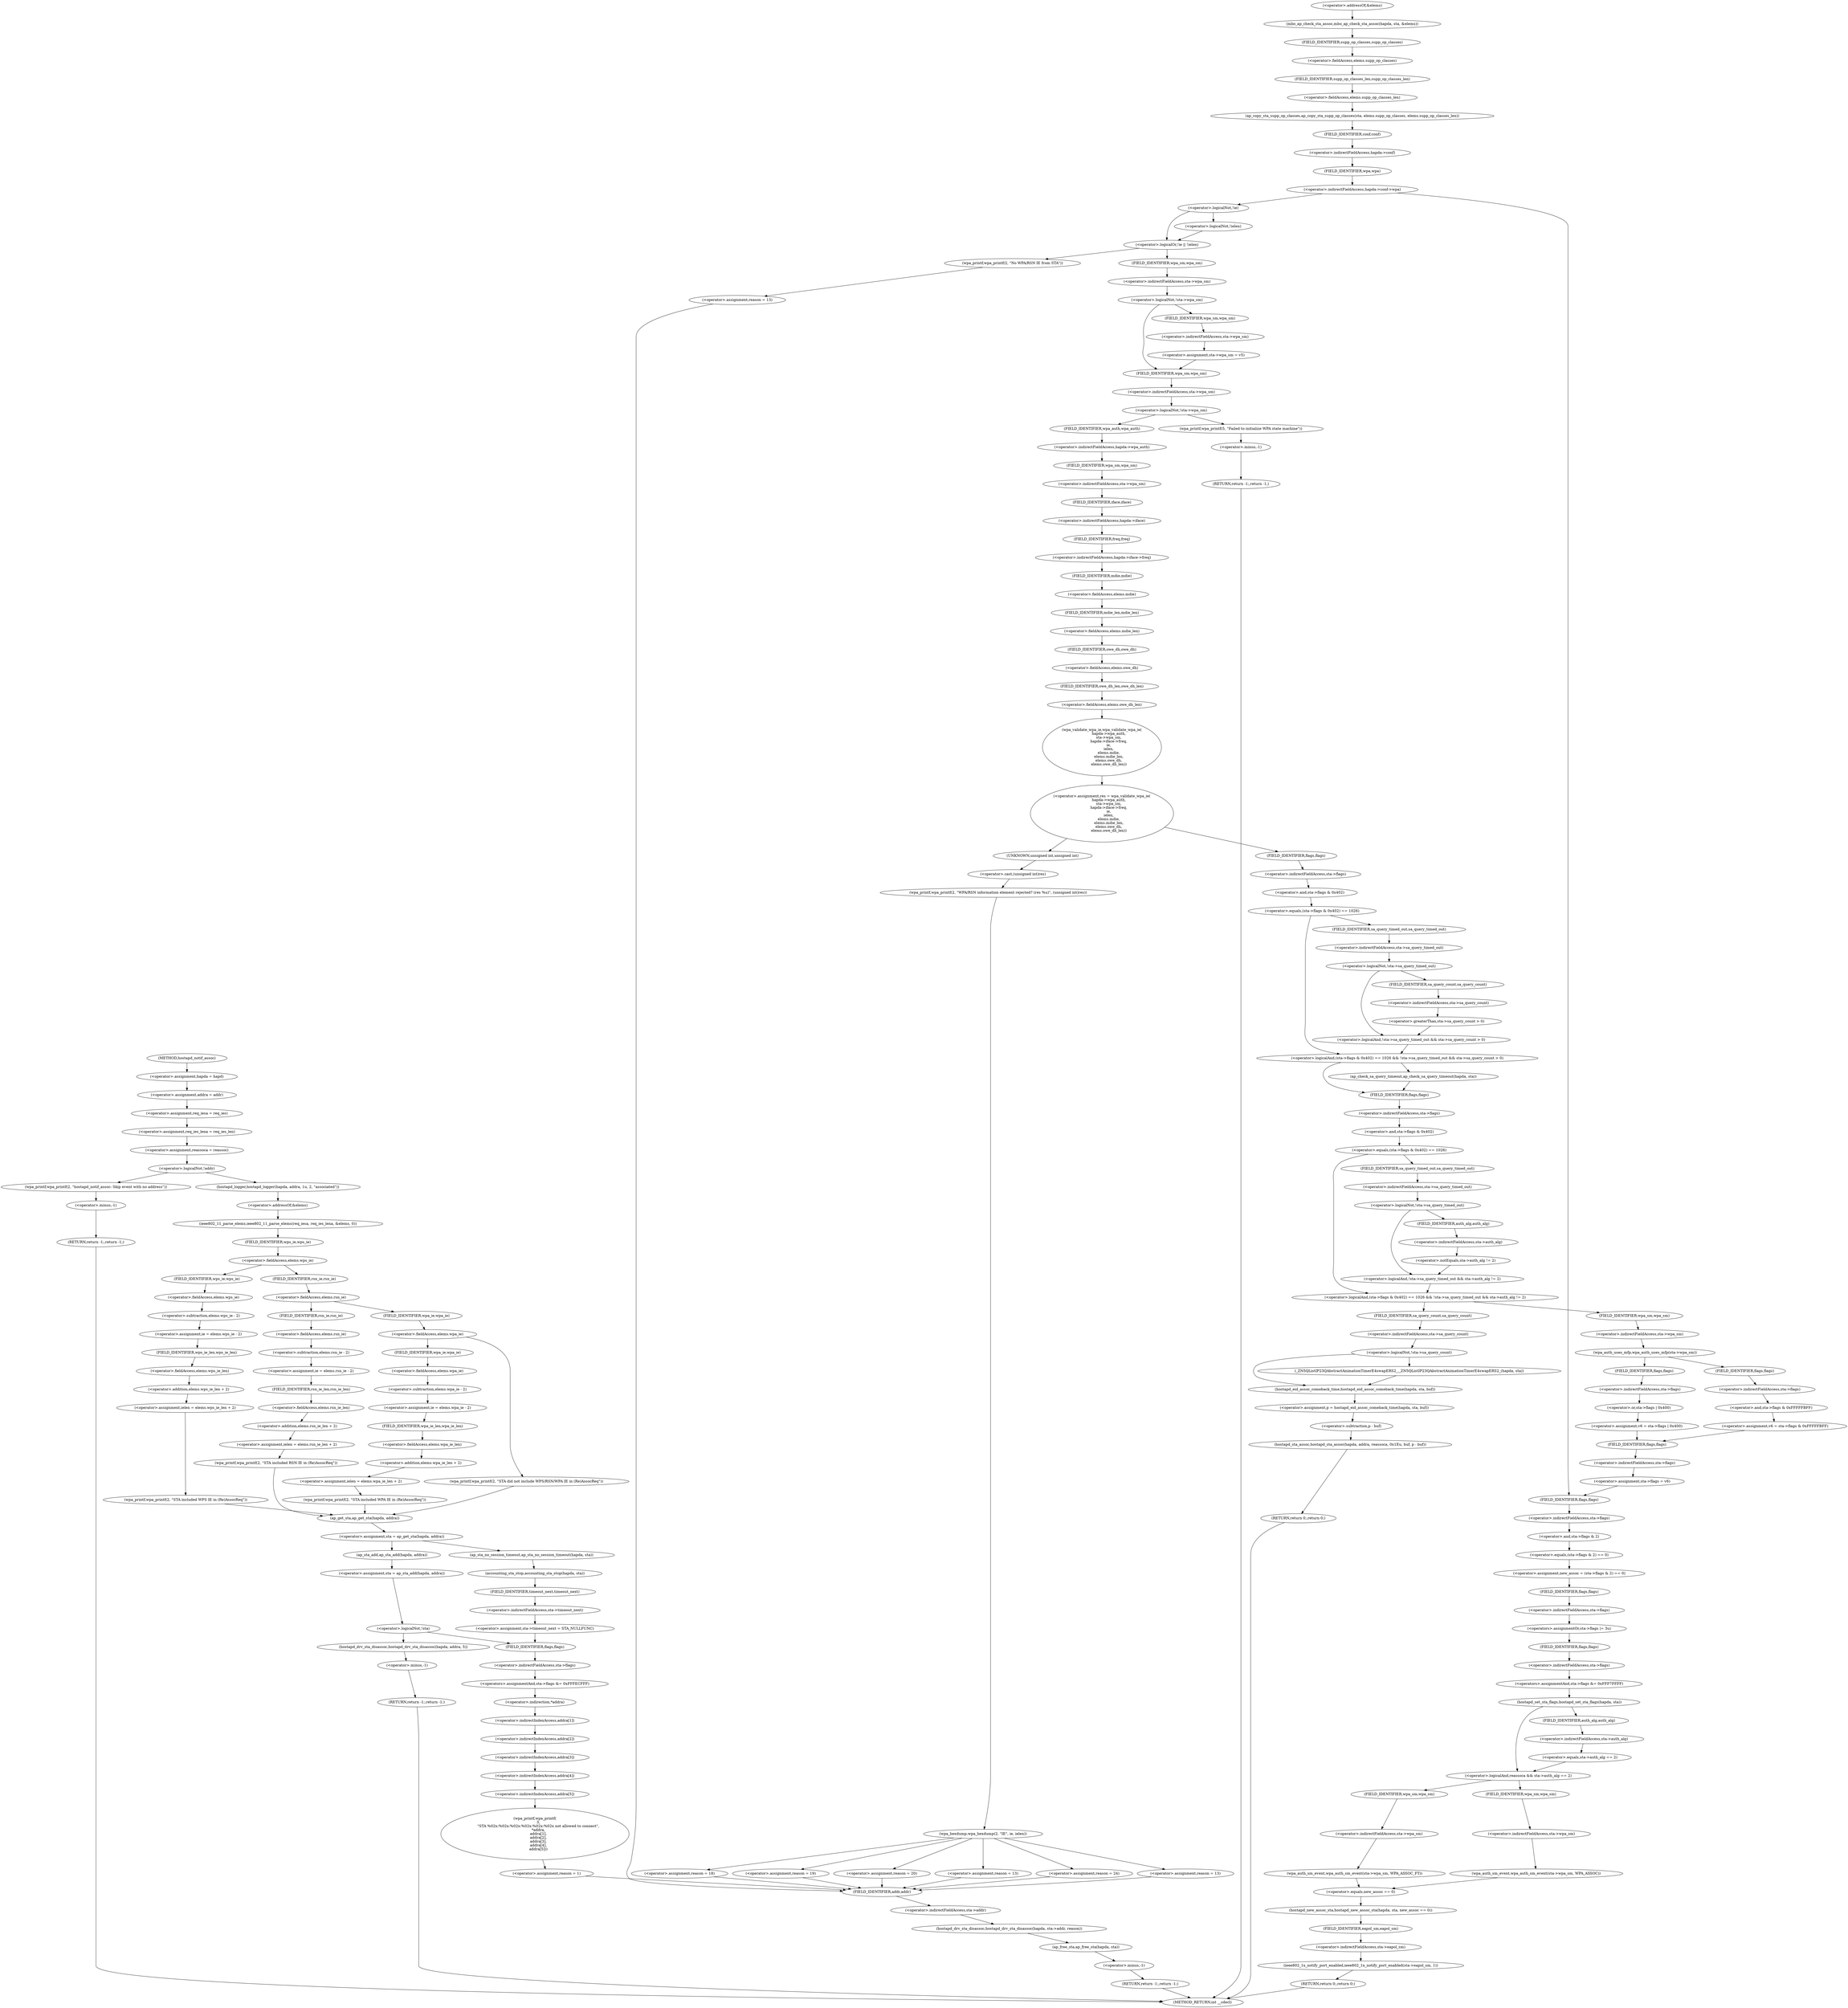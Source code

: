 digraph hostapd_notif_assoc {  
"1000140" [label = "(<operator>.assignment,hapda = hapd)" ]
"1000143" [label = "(<operator>.assignment,addra = addr)" ]
"1000146" [label = "(<operator>.assignment,req_iesa = req_ies)" ]
"1000149" [label = "(<operator>.assignment,req_ies_lena = req_ies_len)" ]
"1000152" [label = "(<operator>.assignment,reassoca = reassoc)" ]
"1000156" [label = "(<operator>.logicalNot,!addr)" ]
"1000159" [label = "(wpa_printf,wpa_printf(2, \"hostapd_notif_assoc: Skip event with no address\"))" ]
"1000162" [label = "(RETURN,return -1;,return -1;)" ]
"1000163" [label = "(<operator>.minus,-1)" ]
"1000165" [label = "(hostapd_logger,hostapd_logger(hapda, addra, 1u, 2, \"associated\"))" ]
"1000171" [label = "(ieee802_11_parse_elems,ieee802_11_parse_elems(req_iesa, req_ies_lena, &elems, 0))" ]
"1000174" [label = "(<operator>.addressOf,&elems)" ]
"1000178" [label = "(<operator>.fieldAccess,elems.wps_ie)" ]
"1000180" [label = "(FIELD_IDENTIFIER,wps_ie,wps_ie)" ]
"1000182" [label = "(<operator>.assignment,ie = elems.wps_ie - 2)" ]
"1000184" [label = "(<operator>.subtraction,elems.wps_ie - 2)" ]
"1000185" [label = "(<operator>.fieldAccess,elems.wps_ie)" ]
"1000187" [label = "(FIELD_IDENTIFIER,wps_ie,wps_ie)" ]
"1000189" [label = "(<operator>.assignment,ielen = elems.wps_ie_len + 2)" ]
"1000191" [label = "(<operator>.addition,elems.wps_ie_len + 2)" ]
"1000192" [label = "(<operator>.fieldAccess,elems.wps_ie_len)" ]
"1000194" [label = "(FIELD_IDENTIFIER,wps_ie_len,wps_ie_len)" ]
"1000196" [label = "(wpa_printf,wpa_printf(2, \"STA included WPS IE in (Re)AssocReq\"))" ]
"1000201" [label = "(<operator>.fieldAccess,elems.rsn_ie)" ]
"1000203" [label = "(FIELD_IDENTIFIER,rsn_ie,rsn_ie)" ]
"1000205" [label = "(<operator>.assignment,ie = elems.rsn_ie - 2)" ]
"1000207" [label = "(<operator>.subtraction,elems.rsn_ie - 2)" ]
"1000208" [label = "(<operator>.fieldAccess,elems.rsn_ie)" ]
"1000210" [label = "(FIELD_IDENTIFIER,rsn_ie,rsn_ie)" ]
"1000212" [label = "(<operator>.assignment,ielen = elems.rsn_ie_len + 2)" ]
"1000214" [label = "(<operator>.addition,elems.rsn_ie_len + 2)" ]
"1000215" [label = "(<operator>.fieldAccess,elems.rsn_ie_len)" ]
"1000217" [label = "(FIELD_IDENTIFIER,rsn_ie_len,rsn_ie_len)" ]
"1000219" [label = "(wpa_printf,wpa_printf(2, \"STA included RSN IE in (Re)AssocReq\"))" ]
"1000224" [label = "(<operator>.fieldAccess,elems.wpa_ie)" ]
"1000226" [label = "(FIELD_IDENTIFIER,wpa_ie,wpa_ie)" ]
"1000228" [label = "(<operator>.assignment,ie = elems.wpa_ie - 2)" ]
"1000230" [label = "(<operator>.subtraction,elems.wpa_ie - 2)" ]
"1000231" [label = "(<operator>.fieldAccess,elems.wpa_ie)" ]
"1000233" [label = "(FIELD_IDENTIFIER,wpa_ie,wpa_ie)" ]
"1000235" [label = "(<operator>.assignment,ielen = elems.wpa_ie_len + 2)" ]
"1000237" [label = "(<operator>.addition,elems.wpa_ie_len + 2)" ]
"1000238" [label = "(<operator>.fieldAccess,elems.wpa_ie_len)" ]
"1000240" [label = "(FIELD_IDENTIFIER,wpa_ie_len,wpa_ie_len)" ]
"1000242" [label = "(wpa_printf,wpa_printf(2, \"STA included WPA IE in (Re)AssocReq\"))" ]
"1000249" [label = "(wpa_printf,wpa_printf(2, \"STA did not include WPS/RSN/WPA IE in (Re)AssocReq\"))" ]
"1000252" [label = "(<operator>.assignment,sta = ap_get_sta(hapda, addra))" ]
"1000254" [label = "(ap_get_sta,ap_get_sta(hapda, addra))" ]
"1000260" [label = "(ap_sta_no_session_timeout,ap_sta_no_session_timeout(hapda, sta))" ]
"1000263" [label = "(accounting_sta_stop,accounting_sta_stop(hapda, sta))" ]
"1000266" [label = "(<operator>.assignment,sta->timeout_next = STA_NULLFUNC)" ]
"1000267" [label = "(<operator>.indirectFieldAccess,sta->timeout_next)" ]
"1000269" [label = "(FIELD_IDENTIFIER,timeout_next,timeout_next)" ]
"1000273" [label = "(<operator>.assignment,sta = ap_sta_add(hapda, addra))" ]
"1000275" [label = "(ap_sta_add,ap_sta_add(hapda, addra))" ]
"1000279" [label = "(<operator>.logicalNot,!sta)" ]
"1000282" [label = "(hostapd_drv_sta_disassoc,hostapd_drv_sta_disassoc(hapda, addra, 5))" ]
"1000286" [label = "(RETURN,return -1;,return -1;)" ]
"1000287" [label = "(<operator>.minus,-1)" ]
"1000289" [label = "(<operators>.assignmentAnd,sta->flags &= 0xFFFECFFF)" ]
"1000290" [label = "(<operator>.indirectFieldAccess,sta->flags)" ]
"1000292" [label = "(FIELD_IDENTIFIER,flags,flags)" ]
"1000295" [label = "(wpa_printf,wpa_printf(\n      3,\n      \"STA %02x:%02x:%02x:%02x:%02x:%02x not allowed to connect\",\n      *addra,\n      addra[1],\n      addra[2],\n      addra[3],\n      addra[4],\n      addra[5]))" ]
"1000298" [label = "(<operator>.indirection,*addra)" ]
"1000300" [label = "(<operator>.indirectIndexAccess,addra[1])" ]
"1000303" [label = "(<operator>.indirectIndexAccess,addra[2])" ]
"1000306" [label = "(<operator>.indirectIndexAccess,addra[3])" ]
"1000309" [label = "(<operator>.indirectIndexAccess,addra[4])" ]
"1000312" [label = "(<operator>.indirectIndexAccess,addra[5])" ]
"1000315" [label = "(<operator>.assignment,reason = 1)" ]
"1000319" [label = "(hostapd_drv_sta_disassoc,hostapd_drv_sta_disassoc(hapda, sta->addr, reason))" ]
"1000321" [label = "(<operator>.indirectFieldAccess,sta->addr)" ]
"1000323" [label = "(FIELD_IDENTIFIER,addr,addr)" ]
"1000325" [label = "(ap_free_sta,ap_free_sta(hapda, sta))" ]
"1000328" [label = "(RETURN,return -1;,return -1;)" ]
"1000329" [label = "(<operator>.minus,-1)" ]
"1000331" [label = "(mbo_ap_check_sta_assoc,mbo_ap_check_sta_assoc(hapda, sta, &elems))" ]
"1000334" [label = "(<operator>.addressOf,&elems)" ]
"1000336" [label = "(ap_copy_sta_supp_op_classes,ap_copy_sta_supp_op_classes(sta, elems.supp_op_classes, elems.supp_op_classes_len))" ]
"1000338" [label = "(<operator>.fieldAccess,elems.supp_op_classes)" ]
"1000340" [label = "(FIELD_IDENTIFIER,supp_op_classes,supp_op_classes)" ]
"1000341" [label = "(<operator>.fieldAccess,elems.supp_op_classes_len)" ]
"1000343" [label = "(FIELD_IDENTIFIER,supp_op_classes_len,supp_op_classes_len)" ]
"1000345" [label = "(<operator>.indirectFieldAccess,hapda->conf->wpa)" ]
"1000346" [label = "(<operator>.indirectFieldAccess,hapda->conf)" ]
"1000348" [label = "(FIELD_IDENTIFIER,conf,conf)" ]
"1000349" [label = "(FIELD_IDENTIFIER,wpa,wpa)" ]
"1000352" [label = "(<operator>.logicalOr,!ie || !ielen)" ]
"1000353" [label = "(<operator>.logicalNot,!ie)" ]
"1000355" [label = "(<operator>.logicalNot,!ielen)" ]
"1000358" [label = "(wpa_printf,wpa_printf(2, \"No WPA/RSN IE from STA\"))" ]
"1000361" [label = "(<operator>.assignment,reason = 13)" ]
"1000366" [label = "(<operator>.logicalNot,!sta->wpa_sm)" ]
"1000367" [label = "(<operator>.indirectFieldAccess,sta->wpa_sm)" ]
"1000369" [label = "(FIELD_IDENTIFIER,wpa_sm,wpa_sm)" ]
"1000371" [label = "(<operator>.assignment,sta->wpa_sm = v5)" ]
"1000372" [label = "(<operator>.indirectFieldAccess,sta->wpa_sm)" ]
"1000374" [label = "(FIELD_IDENTIFIER,wpa_sm,wpa_sm)" ]
"1000377" [label = "(<operator>.logicalNot,!sta->wpa_sm)" ]
"1000378" [label = "(<operator>.indirectFieldAccess,sta->wpa_sm)" ]
"1000380" [label = "(FIELD_IDENTIFIER,wpa_sm,wpa_sm)" ]
"1000382" [label = "(wpa_printf,wpa_printf(5, \"Failed to initialize WPA state machine\"))" ]
"1000385" [label = "(RETURN,return -1;,return -1;)" ]
"1000386" [label = "(<operator>.minus,-1)" ]
"1000388" [label = "(<operator>.assignment,res = wpa_validate_wpa_ie(\n            hapda->wpa_auth,\n            sta->wpa_sm,\n            hapda->iface->freq,\n            ie,\n            ielen,\n            elems.mdie,\n            elems.mdie_len,\n            elems.owe_dh,\n            elems.owe_dh_len))" ]
"1000390" [label = "(wpa_validate_wpa_ie,wpa_validate_wpa_ie(\n            hapda->wpa_auth,\n            sta->wpa_sm,\n            hapda->iface->freq,\n            ie,\n            ielen,\n            elems.mdie,\n            elems.mdie_len,\n            elems.owe_dh,\n            elems.owe_dh_len))" ]
"1000391" [label = "(<operator>.indirectFieldAccess,hapda->wpa_auth)" ]
"1000393" [label = "(FIELD_IDENTIFIER,wpa_auth,wpa_auth)" ]
"1000394" [label = "(<operator>.indirectFieldAccess,sta->wpa_sm)" ]
"1000396" [label = "(FIELD_IDENTIFIER,wpa_sm,wpa_sm)" ]
"1000397" [label = "(<operator>.indirectFieldAccess,hapda->iface->freq)" ]
"1000398" [label = "(<operator>.indirectFieldAccess,hapda->iface)" ]
"1000400" [label = "(FIELD_IDENTIFIER,iface,iface)" ]
"1000401" [label = "(FIELD_IDENTIFIER,freq,freq)" ]
"1000404" [label = "(<operator>.fieldAccess,elems.mdie)" ]
"1000406" [label = "(FIELD_IDENTIFIER,mdie,mdie)" ]
"1000407" [label = "(<operator>.fieldAccess,elems.mdie_len)" ]
"1000409" [label = "(FIELD_IDENTIFIER,mdie_len,mdie_len)" ]
"1000410" [label = "(<operator>.fieldAccess,elems.owe_dh)" ]
"1000412" [label = "(FIELD_IDENTIFIER,owe_dh,owe_dh)" ]
"1000413" [label = "(<operator>.fieldAccess,elems.owe_dh_len)" ]
"1000415" [label = "(FIELD_IDENTIFIER,owe_dh_len,owe_dh_len)" ]
"1000419" [label = "(wpa_printf,wpa_printf(2, \"WPA/RSN information element rejected? (res %u)\", (unsigned int)res))" ]
"1000422" [label = "(<operator>.cast,(unsigned int)res)" ]
"1000423" [label = "(UNKNOWN,unsigned int,unsigned int)" ]
"1000425" [label = "(wpa_hexdump,wpa_hexdump(2, \"IE\", ie, ielen))" ]
"1000434" [label = "(<operator>.assignment,reason = 18)" ]
"1000439" [label = "(<operator>.assignment,reason = 19)" ]
"1000444" [label = "(<operator>.assignment,reason = 20)" ]
"1000449" [label = "(<operator>.assignment,reason = 13)" ]
"1000454" [label = "(<operator>.assignment,reason = 24)" ]
"1000459" [label = "(<operator>.assignment,reason = 13)" ]
"1000465" [label = "(<operator>.logicalAnd,(sta->flags & 0x402) == 1026 && !sta->sa_query_timed_out && sta->sa_query_count > 0)" ]
"1000466" [label = "(<operator>.equals,(sta->flags & 0x402) == 1026)" ]
"1000467" [label = "(<operator>.and,sta->flags & 0x402)" ]
"1000468" [label = "(<operator>.indirectFieldAccess,sta->flags)" ]
"1000470" [label = "(FIELD_IDENTIFIER,flags,flags)" ]
"1000473" [label = "(<operator>.logicalAnd,!sta->sa_query_timed_out && sta->sa_query_count > 0)" ]
"1000474" [label = "(<operator>.logicalNot,!sta->sa_query_timed_out)" ]
"1000475" [label = "(<operator>.indirectFieldAccess,sta->sa_query_timed_out)" ]
"1000477" [label = "(FIELD_IDENTIFIER,sa_query_timed_out,sa_query_timed_out)" ]
"1000478" [label = "(<operator>.greaterThan,sta->sa_query_count > 0)" ]
"1000479" [label = "(<operator>.indirectFieldAccess,sta->sa_query_count)" ]
"1000481" [label = "(FIELD_IDENTIFIER,sa_query_count,sa_query_count)" ]
"1000483" [label = "(ap_check_sa_query_timeout,ap_check_sa_query_timeout(hapda, sta))" ]
"1000487" [label = "(<operator>.logicalAnd,(sta->flags & 0x402) == 1026 && !sta->sa_query_timed_out && sta->auth_alg != 2)" ]
"1000488" [label = "(<operator>.equals,(sta->flags & 0x402) == 1026)" ]
"1000489" [label = "(<operator>.and,sta->flags & 0x402)" ]
"1000490" [label = "(<operator>.indirectFieldAccess,sta->flags)" ]
"1000492" [label = "(FIELD_IDENTIFIER,flags,flags)" ]
"1000495" [label = "(<operator>.logicalAnd,!sta->sa_query_timed_out && sta->auth_alg != 2)" ]
"1000496" [label = "(<operator>.logicalNot,!sta->sa_query_timed_out)" ]
"1000497" [label = "(<operator>.indirectFieldAccess,sta->sa_query_timed_out)" ]
"1000499" [label = "(FIELD_IDENTIFIER,sa_query_timed_out,sa_query_timed_out)" ]
"1000500" [label = "(<operator>.notEquals,sta->auth_alg != 2)" ]
"1000501" [label = "(<operator>.indirectFieldAccess,sta->auth_alg)" ]
"1000503" [label = "(FIELD_IDENTIFIER,auth_alg,auth_alg)" ]
"1000507" [label = "(<operator>.logicalNot,!sta->sa_query_count)" ]
"1000508" [label = "(<operator>.indirectFieldAccess,sta->sa_query_count)" ]
"1000510" [label = "(FIELD_IDENTIFIER,sa_query_count,sa_query_count)" ]
"1000511" [label = "(_ZN5QListIP23QAbstractAnimationTimerE4swapERS2_,_ZN5QListIP23QAbstractAnimationTimerE4swapERS2_(hapda, sta))" ]
"1000514" [label = "(<operator>.assignment,p = hostapd_eid_assoc_comeback_time(hapda, sta, buf))" ]
"1000516" [label = "(hostapd_eid_assoc_comeback_time,hostapd_eid_assoc_comeback_time(hapda, sta, buf))" ]
"1000520" [label = "(hostapd_sta_assoc,hostapd_sta_assoc(hapda, addra, reassoca, 0x1Eu, buf, p - buf))" ]
"1000526" [label = "(<operator>.subtraction,p - buf)" ]
"1000529" [label = "(RETURN,return 0;,return 0;)" ]
"1000532" [label = "(wpa_auth_uses_mfp,wpa_auth_uses_mfp(sta->wpa_sm))" ]
"1000533" [label = "(<operator>.indirectFieldAccess,sta->wpa_sm)" ]
"1000535" [label = "(FIELD_IDENTIFIER,wpa_sm,wpa_sm)" ]
"1000536" [label = "(<operator>.assignment,v6 = sta->flags | 0x400)" ]
"1000538" [label = "(<operator>.or,sta->flags | 0x400)" ]
"1000539" [label = "(<operator>.indirectFieldAccess,sta->flags)" ]
"1000541" [label = "(FIELD_IDENTIFIER,flags,flags)" ]
"1000544" [label = "(<operator>.assignment,v6 = sta->flags & 0xFFFFFBFF)" ]
"1000546" [label = "(<operator>.and,sta->flags & 0xFFFFFBFF)" ]
"1000547" [label = "(<operator>.indirectFieldAccess,sta->flags)" ]
"1000549" [label = "(FIELD_IDENTIFIER,flags,flags)" ]
"1000551" [label = "(<operator>.assignment,sta->flags = v6)" ]
"1000552" [label = "(<operator>.indirectFieldAccess,sta->flags)" ]
"1000554" [label = "(FIELD_IDENTIFIER,flags,flags)" ]
"1000556" [label = "(<operator>.assignment,new_assoc = (sta->flags & 2) == 0)" ]
"1000558" [label = "(<operator>.equals,(sta->flags & 2) == 0)" ]
"1000559" [label = "(<operator>.and,sta->flags & 2)" ]
"1000560" [label = "(<operator>.indirectFieldAccess,sta->flags)" ]
"1000562" [label = "(FIELD_IDENTIFIER,flags,flags)" ]
"1000565" [label = "(<operators>.assignmentOr,sta->flags |= 3u)" ]
"1000566" [label = "(<operator>.indirectFieldAccess,sta->flags)" ]
"1000568" [label = "(FIELD_IDENTIFIER,flags,flags)" ]
"1000570" [label = "(<operators>.assignmentAnd,sta->flags &= 0xFFF7FFFF)" ]
"1000571" [label = "(<operator>.indirectFieldAccess,sta->flags)" ]
"1000573" [label = "(FIELD_IDENTIFIER,flags,flags)" ]
"1000575" [label = "(hostapd_set_sta_flags,hostapd_set_sta_flags(hapda, sta))" ]
"1000579" [label = "(<operator>.logicalAnd,reassoca && sta->auth_alg == 2)" ]
"1000581" [label = "(<operator>.equals,sta->auth_alg == 2)" ]
"1000582" [label = "(<operator>.indirectFieldAccess,sta->auth_alg)" ]
"1000584" [label = "(FIELD_IDENTIFIER,auth_alg,auth_alg)" ]
"1000586" [label = "(wpa_auth_sm_event,wpa_auth_sm_event(sta->wpa_sm, WPA_ASSOC_FT))" ]
"1000587" [label = "(<operator>.indirectFieldAccess,sta->wpa_sm)" ]
"1000589" [label = "(FIELD_IDENTIFIER,wpa_sm,wpa_sm)" ]
"1000592" [label = "(wpa_auth_sm_event,wpa_auth_sm_event(sta->wpa_sm, WPA_ASSOC))" ]
"1000593" [label = "(<operator>.indirectFieldAccess,sta->wpa_sm)" ]
"1000595" [label = "(FIELD_IDENTIFIER,wpa_sm,wpa_sm)" ]
"1000597" [label = "(hostapd_new_assoc_sta,hostapd_new_assoc_sta(hapda, sta, new_assoc == 0))" ]
"1000600" [label = "(<operator>.equals,new_assoc == 0)" ]
"1000603" [label = "(ieee802_1x_notify_port_enabled,ieee802_1x_notify_port_enabled(sta->eapol_sm, 1))" ]
"1000604" [label = "(<operator>.indirectFieldAccess,sta->eapol_sm)" ]
"1000606" [label = "(FIELD_IDENTIFIER,eapol_sm,eapol_sm)" ]
"1000608" [label = "(RETURN,return 0;,return 0;)" ]
"1000117" [label = "(METHOD,hostapd_notif_assoc)" ]
"1000610" [label = "(METHOD_RETURN,int __cdecl)" ]
  "1000140" -> "1000143" 
  "1000143" -> "1000146" 
  "1000146" -> "1000149" 
  "1000149" -> "1000152" 
  "1000152" -> "1000156" 
  "1000156" -> "1000159" 
  "1000156" -> "1000165" 
  "1000159" -> "1000163" 
  "1000162" -> "1000610" 
  "1000163" -> "1000162" 
  "1000165" -> "1000174" 
  "1000171" -> "1000180" 
  "1000174" -> "1000171" 
  "1000178" -> "1000187" 
  "1000178" -> "1000203" 
  "1000180" -> "1000178" 
  "1000182" -> "1000194" 
  "1000184" -> "1000182" 
  "1000185" -> "1000184" 
  "1000187" -> "1000185" 
  "1000189" -> "1000196" 
  "1000191" -> "1000189" 
  "1000192" -> "1000191" 
  "1000194" -> "1000192" 
  "1000196" -> "1000254" 
  "1000201" -> "1000210" 
  "1000201" -> "1000226" 
  "1000203" -> "1000201" 
  "1000205" -> "1000217" 
  "1000207" -> "1000205" 
  "1000208" -> "1000207" 
  "1000210" -> "1000208" 
  "1000212" -> "1000219" 
  "1000214" -> "1000212" 
  "1000215" -> "1000214" 
  "1000217" -> "1000215" 
  "1000219" -> "1000254" 
  "1000224" -> "1000233" 
  "1000224" -> "1000249" 
  "1000226" -> "1000224" 
  "1000228" -> "1000240" 
  "1000230" -> "1000228" 
  "1000231" -> "1000230" 
  "1000233" -> "1000231" 
  "1000235" -> "1000242" 
  "1000237" -> "1000235" 
  "1000238" -> "1000237" 
  "1000240" -> "1000238" 
  "1000242" -> "1000254" 
  "1000249" -> "1000254" 
  "1000252" -> "1000260" 
  "1000252" -> "1000275" 
  "1000254" -> "1000252" 
  "1000260" -> "1000263" 
  "1000263" -> "1000269" 
  "1000266" -> "1000292" 
  "1000267" -> "1000266" 
  "1000269" -> "1000267" 
  "1000273" -> "1000279" 
  "1000275" -> "1000273" 
  "1000279" -> "1000282" 
  "1000279" -> "1000292" 
  "1000282" -> "1000287" 
  "1000286" -> "1000610" 
  "1000287" -> "1000286" 
  "1000289" -> "1000298" 
  "1000290" -> "1000289" 
  "1000292" -> "1000290" 
  "1000295" -> "1000315" 
  "1000298" -> "1000300" 
  "1000300" -> "1000303" 
  "1000303" -> "1000306" 
  "1000306" -> "1000309" 
  "1000309" -> "1000312" 
  "1000312" -> "1000295" 
  "1000315" -> "1000323" 
  "1000319" -> "1000325" 
  "1000321" -> "1000319" 
  "1000323" -> "1000321" 
  "1000325" -> "1000329" 
  "1000328" -> "1000610" 
  "1000329" -> "1000328" 
  "1000331" -> "1000340" 
  "1000334" -> "1000331" 
  "1000336" -> "1000348" 
  "1000338" -> "1000343" 
  "1000340" -> "1000338" 
  "1000341" -> "1000336" 
  "1000343" -> "1000341" 
  "1000345" -> "1000353" 
  "1000345" -> "1000562" 
  "1000346" -> "1000349" 
  "1000348" -> "1000346" 
  "1000349" -> "1000345" 
  "1000352" -> "1000358" 
  "1000352" -> "1000369" 
  "1000353" -> "1000352" 
  "1000353" -> "1000355" 
  "1000355" -> "1000352" 
  "1000358" -> "1000361" 
  "1000361" -> "1000323" 
  "1000366" -> "1000374" 
  "1000366" -> "1000380" 
  "1000367" -> "1000366" 
  "1000369" -> "1000367" 
  "1000371" -> "1000380" 
  "1000372" -> "1000371" 
  "1000374" -> "1000372" 
  "1000377" -> "1000382" 
  "1000377" -> "1000393" 
  "1000378" -> "1000377" 
  "1000380" -> "1000378" 
  "1000382" -> "1000386" 
  "1000385" -> "1000610" 
  "1000386" -> "1000385" 
  "1000388" -> "1000423" 
  "1000388" -> "1000470" 
  "1000390" -> "1000388" 
  "1000391" -> "1000396" 
  "1000393" -> "1000391" 
  "1000394" -> "1000400" 
  "1000396" -> "1000394" 
  "1000397" -> "1000406" 
  "1000398" -> "1000401" 
  "1000400" -> "1000398" 
  "1000401" -> "1000397" 
  "1000404" -> "1000409" 
  "1000406" -> "1000404" 
  "1000407" -> "1000412" 
  "1000409" -> "1000407" 
  "1000410" -> "1000415" 
  "1000412" -> "1000410" 
  "1000413" -> "1000390" 
  "1000415" -> "1000413" 
  "1000419" -> "1000425" 
  "1000422" -> "1000419" 
  "1000423" -> "1000422" 
  "1000425" -> "1000434" 
  "1000425" -> "1000439" 
  "1000425" -> "1000444" 
  "1000425" -> "1000449" 
  "1000425" -> "1000454" 
  "1000425" -> "1000459" 
  "1000434" -> "1000323" 
  "1000439" -> "1000323" 
  "1000444" -> "1000323" 
  "1000449" -> "1000323" 
  "1000454" -> "1000323" 
  "1000459" -> "1000323" 
  "1000465" -> "1000483" 
  "1000465" -> "1000492" 
  "1000466" -> "1000465" 
  "1000466" -> "1000477" 
  "1000467" -> "1000466" 
  "1000468" -> "1000467" 
  "1000470" -> "1000468" 
  "1000473" -> "1000465" 
  "1000474" -> "1000473" 
  "1000474" -> "1000481" 
  "1000475" -> "1000474" 
  "1000477" -> "1000475" 
  "1000478" -> "1000473" 
  "1000479" -> "1000478" 
  "1000481" -> "1000479" 
  "1000483" -> "1000492" 
  "1000487" -> "1000510" 
  "1000487" -> "1000535" 
  "1000488" -> "1000487" 
  "1000488" -> "1000499" 
  "1000489" -> "1000488" 
  "1000490" -> "1000489" 
  "1000492" -> "1000490" 
  "1000495" -> "1000487" 
  "1000496" -> "1000495" 
  "1000496" -> "1000503" 
  "1000497" -> "1000496" 
  "1000499" -> "1000497" 
  "1000500" -> "1000495" 
  "1000501" -> "1000500" 
  "1000503" -> "1000501" 
  "1000507" -> "1000511" 
  "1000507" -> "1000516" 
  "1000508" -> "1000507" 
  "1000510" -> "1000508" 
  "1000511" -> "1000516" 
  "1000514" -> "1000526" 
  "1000516" -> "1000514" 
  "1000520" -> "1000529" 
  "1000526" -> "1000520" 
  "1000529" -> "1000610" 
  "1000532" -> "1000541" 
  "1000532" -> "1000549" 
  "1000533" -> "1000532" 
  "1000535" -> "1000533" 
  "1000536" -> "1000554" 
  "1000538" -> "1000536" 
  "1000539" -> "1000538" 
  "1000541" -> "1000539" 
  "1000544" -> "1000554" 
  "1000546" -> "1000544" 
  "1000547" -> "1000546" 
  "1000549" -> "1000547" 
  "1000551" -> "1000562" 
  "1000552" -> "1000551" 
  "1000554" -> "1000552" 
  "1000556" -> "1000568" 
  "1000558" -> "1000556" 
  "1000559" -> "1000558" 
  "1000560" -> "1000559" 
  "1000562" -> "1000560" 
  "1000565" -> "1000573" 
  "1000566" -> "1000565" 
  "1000568" -> "1000566" 
  "1000570" -> "1000575" 
  "1000571" -> "1000570" 
  "1000573" -> "1000571" 
  "1000575" -> "1000579" 
  "1000575" -> "1000584" 
  "1000579" -> "1000589" 
  "1000579" -> "1000595" 
  "1000581" -> "1000579" 
  "1000582" -> "1000581" 
  "1000584" -> "1000582" 
  "1000586" -> "1000600" 
  "1000587" -> "1000586" 
  "1000589" -> "1000587" 
  "1000592" -> "1000600" 
  "1000593" -> "1000592" 
  "1000595" -> "1000593" 
  "1000597" -> "1000606" 
  "1000600" -> "1000597" 
  "1000603" -> "1000608" 
  "1000604" -> "1000603" 
  "1000606" -> "1000604" 
  "1000608" -> "1000610" 
  "1000117" -> "1000140" 
}
